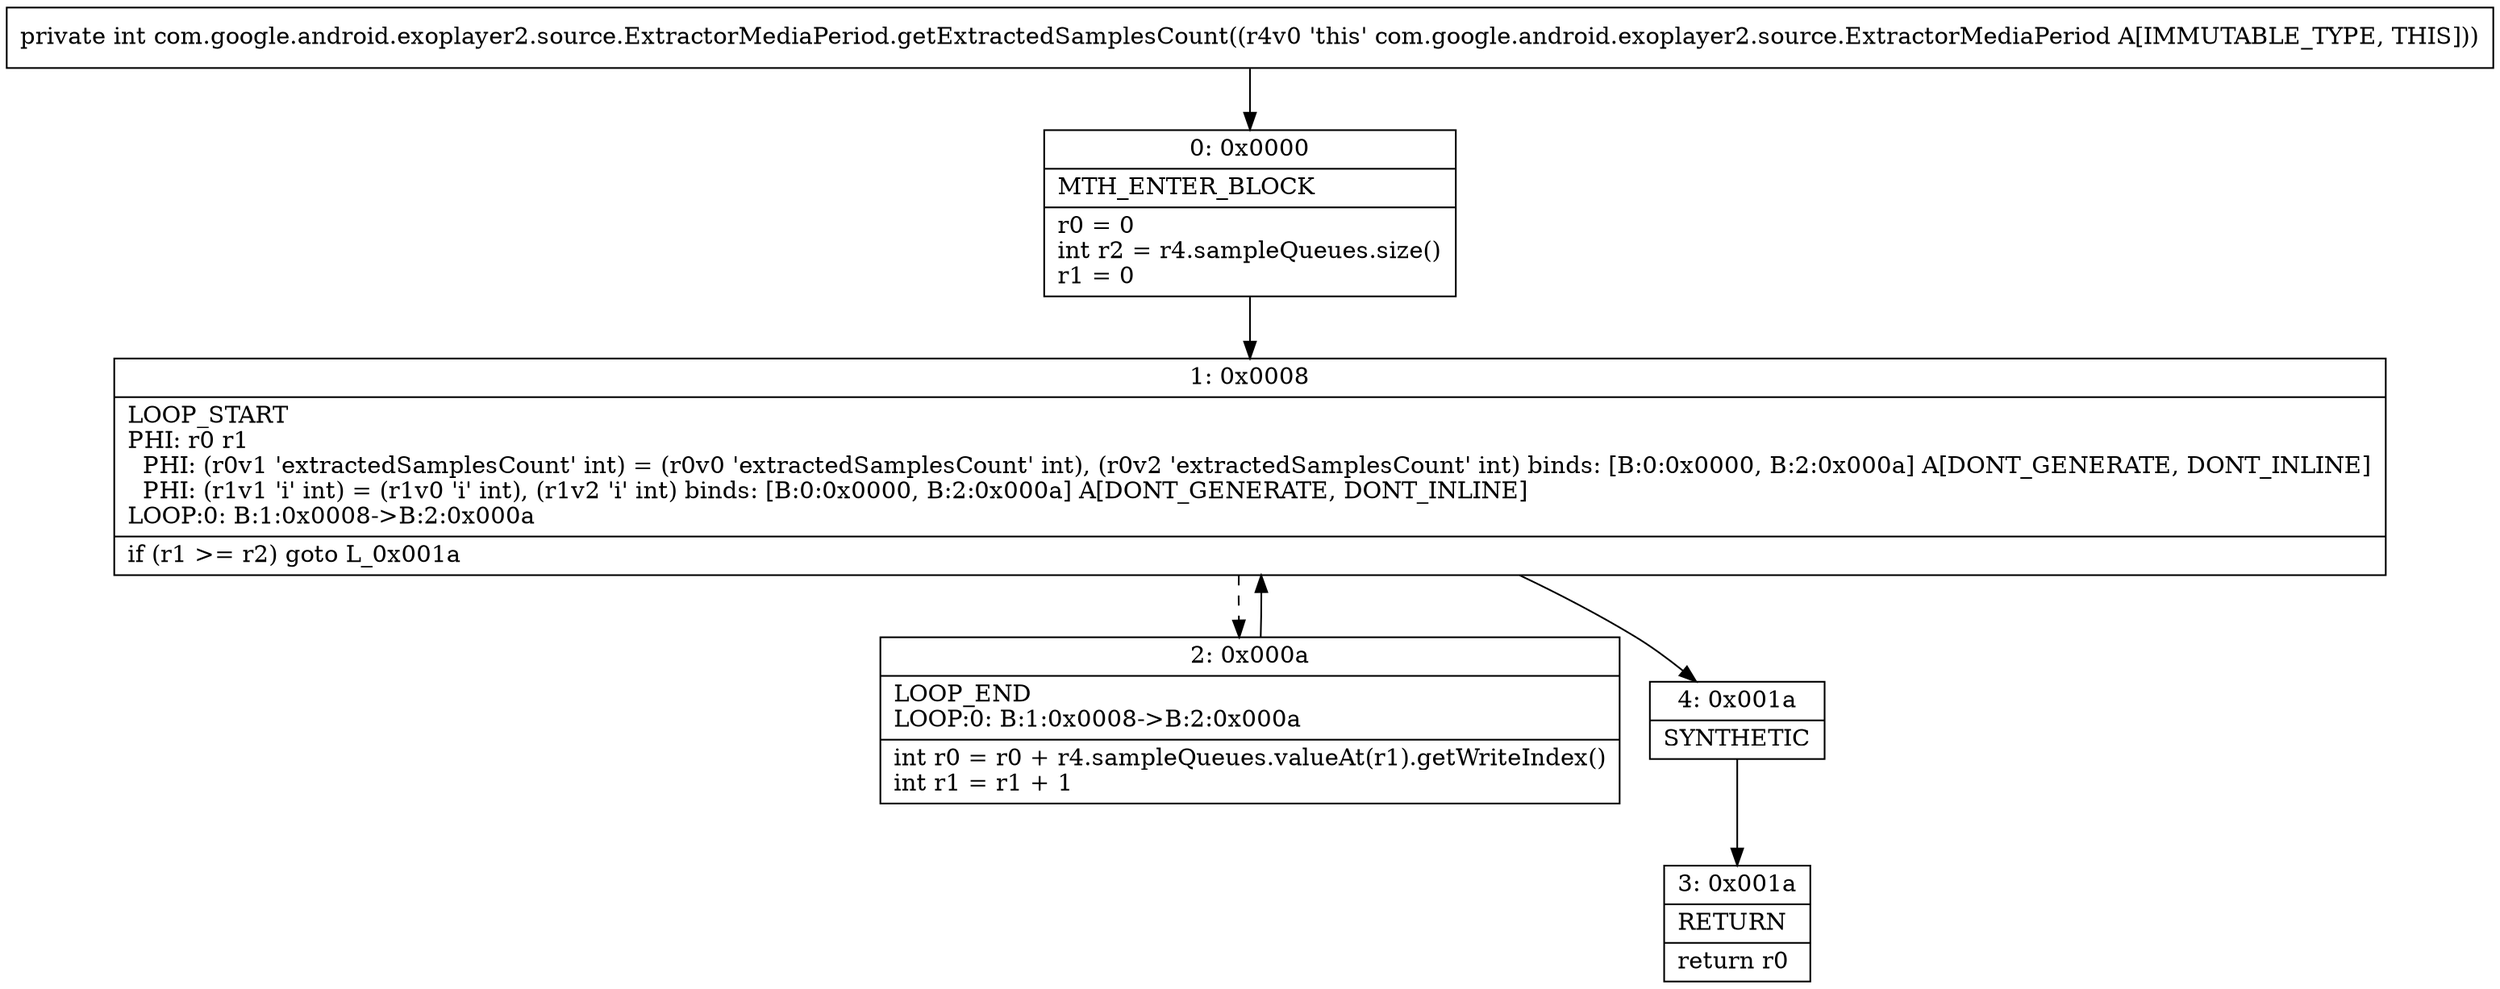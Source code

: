 digraph "CFG forcom.google.android.exoplayer2.source.ExtractorMediaPeriod.getExtractedSamplesCount()I" {
Node_0 [shape=record,label="{0\:\ 0x0000|MTH_ENTER_BLOCK\l|r0 = 0\lint r2 = r4.sampleQueues.size()\lr1 = 0\l}"];
Node_1 [shape=record,label="{1\:\ 0x0008|LOOP_START\lPHI: r0 r1 \l  PHI: (r0v1 'extractedSamplesCount' int) = (r0v0 'extractedSamplesCount' int), (r0v2 'extractedSamplesCount' int) binds: [B:0:0x0000, B:2:0x000a] A[DONT_GENERATE, DONT_INLINE]\l  PHI: (r1v1 'i' int) = (r1v0 'i' int), (r1v2 'i' int) binds: [B:0:0x0000, B:2:0x000a] A[DONT_GENERATE, DONT_INLINE]\lLOOP:0: B:1:0x0008\-\>B:2:0x000a\l|if (r1 \>= r2) goto L_0x001a\l}"];
Node_2 [shape=record,label="{2\:\ 0x000a|LOOP_END\lLOOP:0: B:1:0x0008\-\>B:2:0x000a\l|int r0 = r0 + r4.sampleQueues.valueAt(r1).getWriteIndex()\lint r1 = r1 + 1\l}"];
Node_3 [shape=record,label="{3\:\ 0x001a|RETURN\l|return r0\l}"];
Node_4 [shape=record,label="{4\:\ 0x001a|SYNTHETIC\l}"];
MethodNode[shape=record,label="{private int com.google.android.exoplayer2.source.ExtractorMediaPeriod.getExtractedSamplesCount((r4v0 'this' com.google.android.exoplayer2.source.ExtractorMediaPeriod A[IMMUTABLE_TYPE, THIS])) }"];
MethodNode -> Node_0;
Node_0 -> Node_1;
Node_1 -> Node_2[style=dashed];
Node_1 -> Node_4;
Node_2 -> Node_1;
Node_4 -> Node_3;
}

